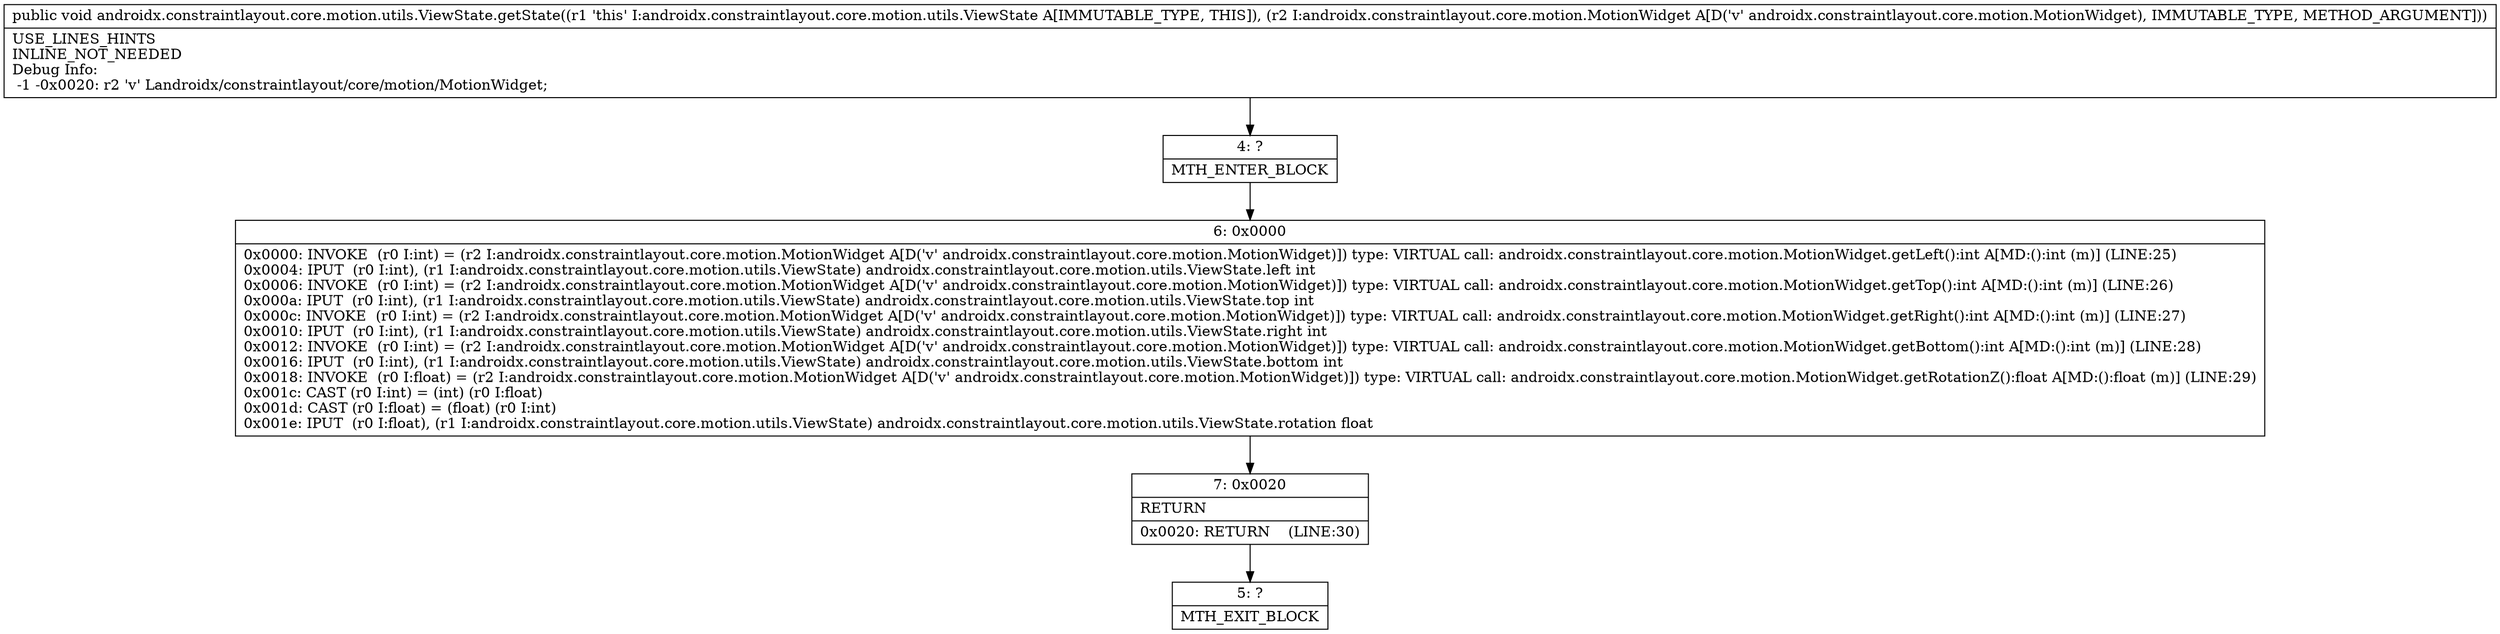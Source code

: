 digraph "CFG forandroidx.constraintlayout.core.motion.utils.ViewState.getState(Landroidx\/constraintlayout\/core\/motion\/MotionWidget;)V" {
Node_4 [shape=record,label="{4\:\ ?|MTH_ENTER_BLOCK\l}"];
Node_6 [shape=record,label="{6\:\ 0x0000|0x0000: INVOKE  (r0 I:int) = (r2 I:androidx.constraintlayout.core.motion.MotionWidget A[D('v' androidx.constraintlayout.core.motion.MotionWidget)]) type: VIRTUAL call: androidx.constraintlayout.core.motion.MotionWidget.getLeft():int A[MD:():int (m)] (LINE:25)\l0x0004: IPUT  (r0 I:int), (r1 I:androidx.constraintlayout.core.motion.utils.ViewState) androidx.constraintlayout.core.motion.utils.ViewState.left int \l0x0006: INVOKE  (r0 I:int) = (r2 I:androidx.constraintlayout.core.motion.MotionWidget A[D('v' androidx.constraintlayout.core.motion.MotionWidget)]) type: VIRTUAL call: androidx.constraintlayout.core.motion.MotionWidget.getTop():int A[MD:():int (m)] (LINE:26)\l0x000a: IPUT  (r0 I:int), (r1 I:androidx.constraintlayout.core.motion.utils.ViewState) androidx.constraintlayout.core.motion.utils.ViewState.top int \l0x000c: INVOKE  (r0 I:int) = (r2 I:androidx.constraintlayout.core.motion.MotionWidget A[D('v' androidx.constraintlayout.core.motion.MotionWidget)]) type: VIRTUAL call: androidx.constraintlayout.core.motion.MotionWidget.getRight():int A[MD:():int (m)] (LINE:27)\l0x0010: IPUT  (r0 I:int), (r1 I:androidx.constraintlayout.core.motion.utils.ViewState) androidx.constraintlayout.core.motion.utils.ViewState.right int \l0x0012: INVOKE  (r0 I:int) = (r2 I:androidx.constraintlayout.core.motion.MotionWidget A[D('v' androidx.constraintlayout.core.motion.MotionWidget)]) type: VIRTUAL call: androidx.constraintlayout.core.motion.MotionWidget.getBottom():int A[MD:():int (m)] (LINE:28)\l0x0016: IPUT  (r0 I:int), (r1 I:androidx.constraintlayout.core.motion.utils.ViewState) androidx.constraintlayout.core.motion.utils.ViewState.bottom int \l0x0018: INVOKE  (r0 I:float) = (r2 I:androidx.constraintlayout.core.motion.MotionWidget A[D('v' androidx.constraintlayout.core.motion.MotionWidget)]) type: VIRTUAL call: androidx.constraintlayout.core.motion.MotionWidget.getRotationZ():float A[MD:():float (m)] (LINE:29)\l0x001c: CAST (r0 I:int) = (int) (r0 I:float) \l0x001d: CAST (r0 I:float) = (float) (r0 I:int) \l0x001e: IPUT  (r0 I:float), (r1 I:androidx.constraintlayout.core.motion.utils.ViewState) androidx.constraintlayout.core.motion.utils.ViewState.rotation float \l}"];
Node_7 [shape=record,label="{7\:\ 0x0020|RETURN\l|0x0020: RETURN    (LINE:30)\l}"];
Node_5 [shape=record,label="{5\:\ ?|MTH_EXIT_BLOCK\l}"];
MethodNode[shape=record,label="{public void androidx.constraintlayout.core.motion.utils.ViewState.getState((r1 'this' I:androidx.constraintlayout.core.motion.utils.ViewState A[IMMUTABLE_TYPE, THIS]), (r2 I:androidx.constraintlayout.core.motion.MotionWidget A[D('v' androidx.constraintlayout.core.motion.MotionWidget), IMMUTABLE_TYPE, METHOD_ARGUMENT]))  | USE_LINES_HINTS\lINLINE_NOT_NEEDED\lDebug Info:\l  \-1 \-0x0020: r2 'v' Landroidx\/constraintlayout\/core\/motion\/MotionWidget;\l}"];
MethodNode -> Node_4;Node_4 -> Node_6;
Node_6 -> Node_7;
Node_7 -> Node_5;
}

